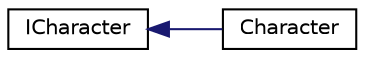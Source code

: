 digraph "Graphical Class Hierarchy"
{
 // LATEX_PDF_SIZE
  edge [fontname="Helvetica",fontsize="10",labelfontname="Helvetica",labelfontsize="10"];
  node [fontname="Helvetica",fontsize="10",shape=record];
  rankdir="LR";
  Node0 [label="ICharacter",height=0.2,width=0.4,color="black", fillcolor="white", style="filled",URL="$classICharacter.html",tooltip="Interface ICharacter @motclef interface, ICharacter, interactions avec AMateria @méthodes destructeur..."];
  Node0 -> Node1 [dir="back",color="midnightblue",fontsize="10",style="solid",fontname="Helvetica"];
  Node1 [label="Character",height=0.2,width=0.4,color="black", fillcolor="white", style="filled",URL="$classCharacter.html",tooltip="Classe Character dérivée de ICharacter @motclef classe, héritage, ICharacter, gestion AMateria @attri..."];
}

